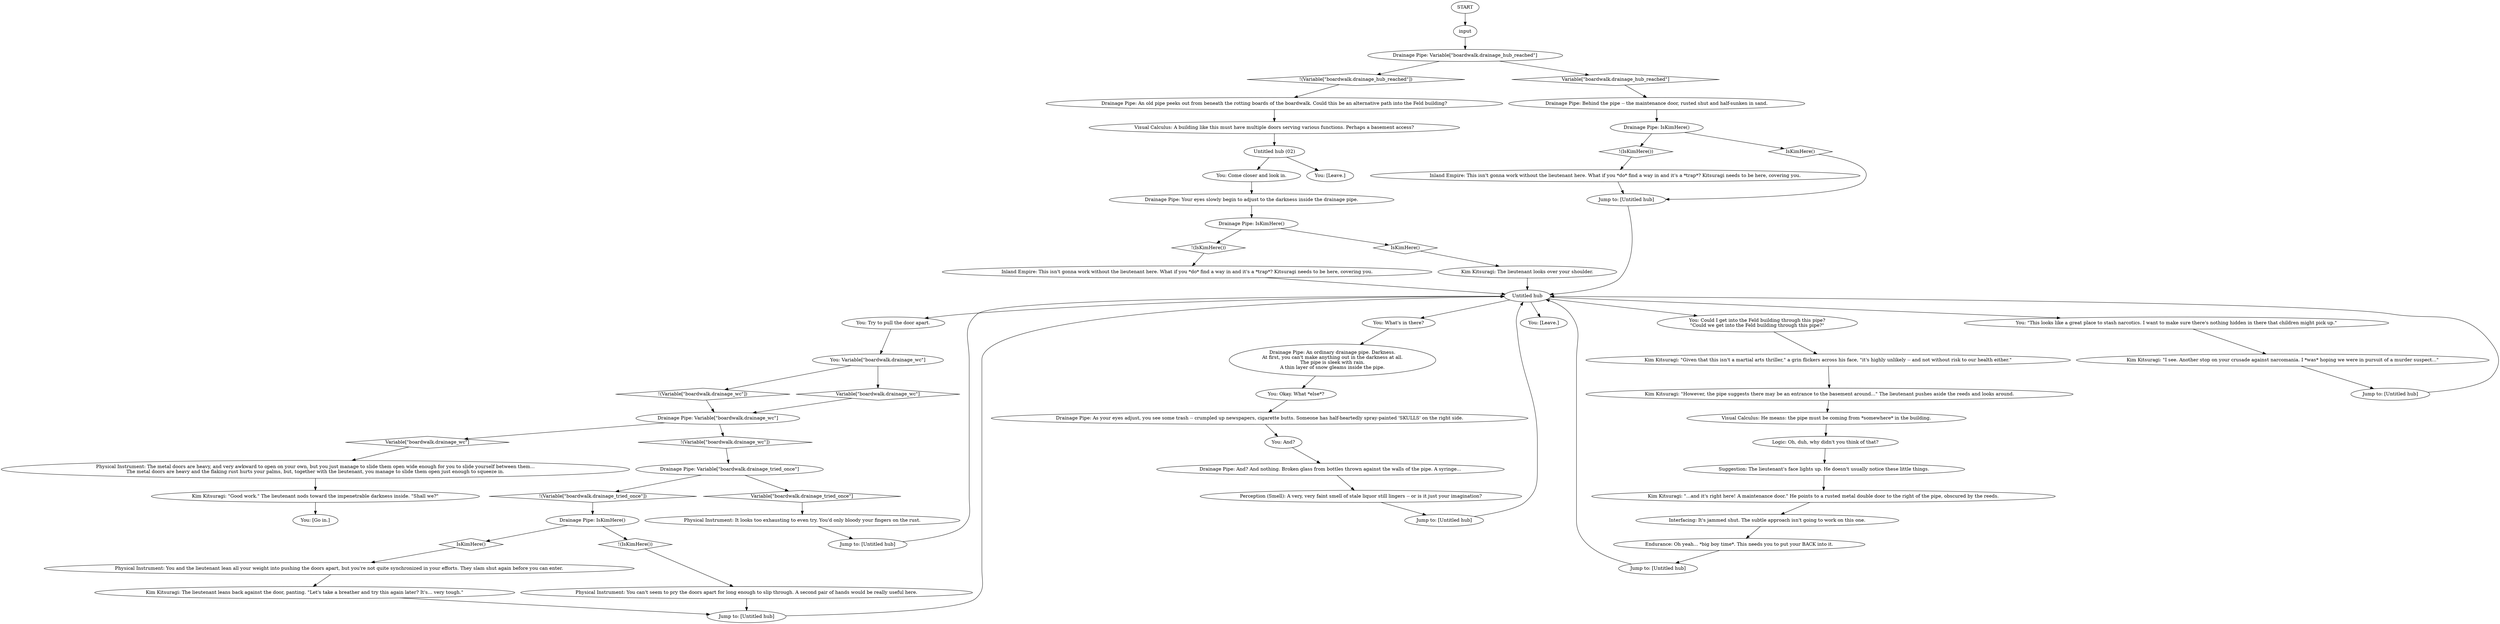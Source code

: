 # LAIR / DRAINAGE PIPE
# Alternate path into Feld building.
# ==================================================
digraph G {
	  0 [label="START"];
	  1 [label="input"];
	  2 [label="You: Try to pull the door apart."];
	  3 [label="You: Variable[\"boardwalk.drainage_wc\"]"];
	  4 [label="Variable[\"boardwalk.drainage_wc\"]", shape=diamond];
	  5 [label="!(Variable[\"boardwalk.drainage_wc\"])", shape=diamond];
	  6 [label="Inland Empire: This isn't gonna work without the lieutenant here. What if you *do* find a way in and it's a *trap*? Kitsuragi needs to be here, covering you."];
	  7 [label="You: Okay. What *else*?"];
	  8 [label="Visual Calculus: He means: the pipe must be coming from *somewhere* in the building."];
	  9 [label="Untitled hub"];
	  10 [label="Physical Instrument: You can't seem to pry the doors apart for long enough to slip through. A second pair of hands would be really useful here."];
	  11 [label="Drainage Pipe: IsKimHere()"];
	  12 [label="IsKimHere()", shape=diamond];
	  13 [label="!(IsKimHere())", shape=diamond];
	  15 [label="Drainage Pipe: IsKimHere()"];
	  16 [label="IsKimHere()", shape=diamond];
	  17 [label="!(IsKimHere())", shape=diamond];
	  18 [label="You: What's in there?"];
	  19 [label="Drainage Pipe: And? And nothing. Broken glass from bottles thrown against the walls of the pipe. A syringe..."];
	  20 [label="Perception (Smell): A very, very faint smell of stale liquor still lingers -- or is it just your imagination?"];
	  21 [label="Physical Instrument: It looks too exhausting to even try. You'd only bloody your fingers on the rust."];
	  22 [label="Drainage Pipe: Variable[\"boardwalk.drainage_hub_reached\"]"];
	  23 [label="Variable[\"boardwalk.drainage_hub_reached\"]", shape=diamond];
	  24 [label="!(Variable[\"boardwalk.drainage_hub_reached\"])", shape=diamond];
	  25 [label="Drainage Pipe: Behind the pipe -- the maintenance door, rusted shut and half-sunken in sand."];
	  26 [label="Jump to: [Untitled hub]"];
	  27 [label="Kim Kitsuragi: The lieutenant looks over your shoulder."];
	  28 [label="Jump to: [Untitled hub]"];
	  29 [label="You: And?"];
	  30 [label="Kim Kitsuragi: \"I see. Another stop on your crusade against narcomania. I *was* hoping we were in pursuit of a murder suspect...\""];
	  31 [label="Drainage Pipe: An old pipe peeks out from beneath the rotting boards of the boardwalk. Could this be an alternative path into the Feld building?"];
	  32 [label="Kim Kitsuragi: The lieutenant leans back against the door, panting. \"Let's take a breather and try this again later? It's... very tough.\""];
	  33 [label="Logic: Oh, duh, why didn't you think of that?"];
	  34 [label="Physical Instrument: The metal doors are heavy, and very awkward to open on your own, but you just manage to slide them open wide enough for you to slide yourself between them...\nThe metal doors are heavy and the flaking rust hurts your palms, but, together with the lieutenant, you manage to slide them open just enough to squeeze in."];
	  35 [label="Interfacing: It's jammed shut. The subtle approach isn't going to work on this one."];
	  36 [label="Physical Instrument: You and the lieutenant lean all your weight into pushing the doors apart, but you're not quite synchronized in your efforts. They slam shut again before you can enter."];
	  37 [label="You: [Leave.]"];
	  38 [label="You: Come closer and look in."];
	  39 [label="Jump to: [Untitled hub]"];
	  40 [label="You: Could I get into the Feld building through this pipe?\n\"Could we get into the Feld building through this pipe?\""];
	  41 [label="Drainage Pipe: Variable[\"boardwalk.drainage_wc\"]"];
	  42 [label="Variable[\"boardwalk.drainage_wc\"]", shape=diamond];
	  43 [label="!(Variable[\"boardwalk.drainage_wc\"])", shape=diamond];
	  44 [label="You: [Leave.]"];
	  45 [label="Suggestion: The lieutenant's face lights up. He doesn't usually notice these little things."];
	  46 [label="Drainage Pipe: IsKimHere()"];
	  47 [label="IsKimHere()", shape=diamond];
	  48 [label="!(IsKimHere())", shape=diamond];
	  49 [label="Visual Calculus: A building like this must have multiple doors serving various functions. Perhaps a basement access?"];
	  50 [label="Kim Kitsuragi: \"Given that this isn't a martial arts thriller,\" a grin flickers across his face, \"it's highly unlikely -- and not without risk to our health either.\""];
	  51 [label="Jump to: [Untitled hub]"];
	  52 [label="Drainage Pipe: Variable[\"boardwalk.drainage_tried_once\"]"];
	  53 [label="Variable[\"boardwalk.drainage_tried_once\"]", shape=diamond];
	  54 [label="!(Variable[\"boardwalk.drainage_tried_once\"])", shape=diamond];
	  55 [label="You: [Go in.]"];
	  56 [label="Jump to: [Untitled hub]"];
	  57 [label="Drainage Pipe: Your eyes slowly begin to adjust to the darkness inside the drainage pipe."];
	  58 [label="Drainage Pipe: An ordinary drainage pipe. Darkness.\nAt first, you can't make anything out in the darkness at all.\nThe pipe is sleek with rain.\nA thin layer of snow gleams inside the pipe."];
	  59 [label="You: \"This looks like a great place to stash narcotics. I want to make sure there's nothing hidden in there that children might pick up.\""];
	  60 [label="Jump to: [Untitled hub]"];
	  61 [label="Kim Kitsuragi: \"However, the pipe suggests there may be an entrance to the basement around...\" The lieutenant pushes aside the reeds and looks around."];
	  62 [label="Drainage Pipe: As your eyes adjust, you see some trash -- crumpled up newspapers, cigarette butts. Someone has half-heartedly spray-painted 'SKULLS' on the right side."];
	  63 [label="Kim Kitsuragi: \"...and it's right here! A maintenance door.\" He points to a rusted metal double door to the right of the pipe, obscured by the reeds."];
	  64 [label="Endurance: Oh yeah... *big boy time*. This needs you to put your BACK into it."];
	  65 [label="Inland Empire: This isn't gonna work without the lieutenant here. What if you *do* find a way in and it's a *trap*? Kitsuragi needs to be here, covering you."];
	  66 [label="Untitled hub (02)"];
	  67 [label="Kim Kitsuragi: \"Good work.\" The lieutenant nods toward the impenetrable darkness inside. \"Shall we?\""];
	  0 -> 1
	  1 -> 22
	  2 -> 3
	  3 -> 4
	  3 -> 5
	  4 -> 41
	  5 -> 41
	  6 -> 9
	  7 -> 62
	  8 -> 33
	  9 -> 2
	  9 -> 37
	  9 -> 40
	  9 -> 18
	  9 -> 59
	  10 -> 28
	  11 -> 12
	  11 -> 13
	  12 -> 27
	  13 -> 6
	  15 -> 16
	  15 -> 17
	  16 -> 36
	  17 -> 10
	  18 -> 58
	  19 -> 20
	  20 -> 60
	  21 -> 56
	  22 -> 24
	  22 -> 23
	  23 -> 25
	  24 -> 31
	  25 -> 46
	  26 -> 9
	  27 -> 9
	  28 -> 9
	  29 -> 19
	  30 -> 39
	  31 -> 49
	  32 -> 28
	  33 -> 45
	  34 -> 67
	  35 -> 64
	  36 -> 32
	  38 -> 57
	  39 -> 9
	  40 -> 50
	  41 -> 42
	  41 -> 43
	  42 -> 34
	  43 -> 52
	  45 -> 63
	  46 -> 48
	  46 -> 47
	  47 -> 26
	  48 -> 65
	  49 -> 66
	  50 -> 61
	  51 -> 9
	  52 -> 53
	  52 -> 54
	  53 -> 21
	  54 -> 15
	  56 -> 9
	  57 -> 11
	  58 -> 7
	  59 -> 30
	  60 -> 9
	  61 -> 8
	  62 -> 29
	  63 -> 35
	  64 -> 51
	  65 -> 26
	  66 -> 44
	  66 -> 38
	  67 -> 55
}

